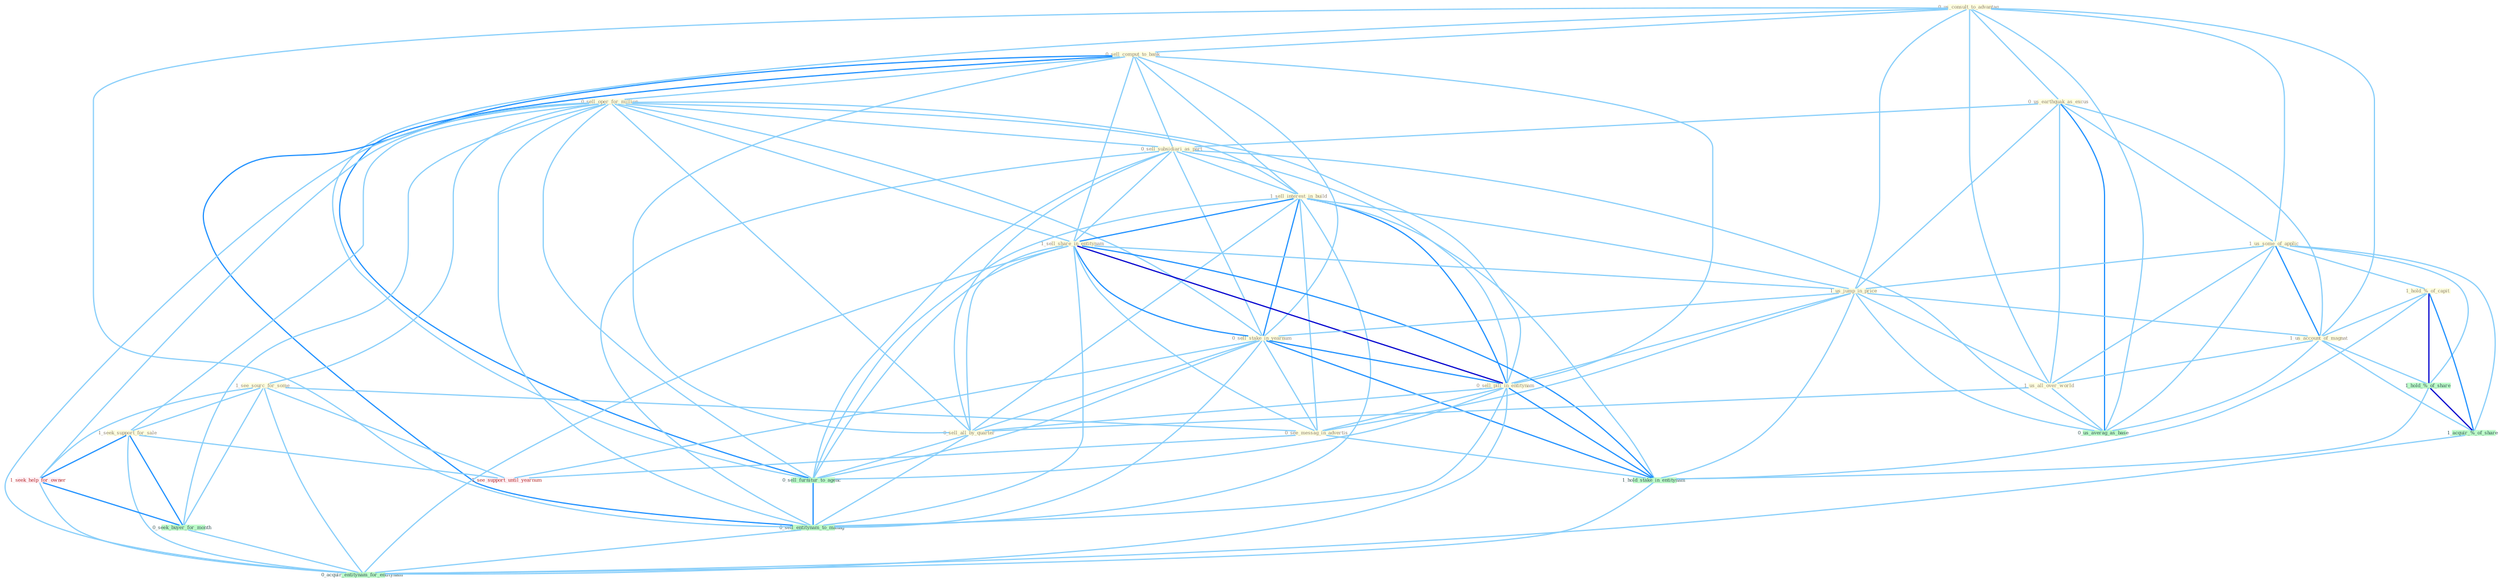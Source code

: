 Graph G{ 
    node
    [shape=polygon,style=filled,width=.5,height=.06,color="#BDFCC9",fixedsize=true,fontsize=4,
    fontcolor="#2f4f4f"];
    {node
    [color="#ffffe0", fontcolor="#8b7d6b"] "0_us_consult_to_advantag " "0_sell_comput_to_bank " "0_sell_oper_for_million " "0_us_earthquak_as_excus " "1_us_some_of_applic " "1_hold_%_of_capit " "0_sell_subsidiari_as_part " "1_see_sourc_for_some " "1_sell_interest_in_build " "1_sell_share_in_entitynam " "1_seek_support_for_sale " "1_us_jump_in_price " "1_us_account_of_magnat " "0_sell_stake_in_yearnum " "1_us_all_over_world " "0_sell_pill_in_entitynam " "0_sell_all_by_quarter " "0_see_messag_in_advertis "}
{node [color="#fff0f5", fontcolor="#b22222"] "1_seek_help_for_owner " "1_see_support_until_yearnum "}
edge [color="#B0E2FF"];

	"0_us_consult_to_advantag " -- "0_sell_comput_to_bank " [w="1", color="#87cefa" ];
	"0_us_consult_to_advantag " -- "0_us_earthquak_as_excus " [w="1", color="#87cefa" ];
	"0_us_consult_to_advantag " -- "1_us_some_of_applic " [w="1", color="#87cefa" ];
	"0_us_consult_to_advantag " -- "1_us_jump_in_price " [w="1", color="#87cefa" ];
	"0_us_consult_to_advantag " -- "1_us_account_of_magnat " [w="1", color="#87cefa" ];
	"0_us_consult_to_advantag " -- "1_us_all_over_world " [w="1", color="#87cefa" ];
	"0_us_consult_to_advantag " -- "0_sell_furnitur_to_agenc " [w="1", color="#87cefa" ];
	"0_us_consult_to_advantag " -- "0_us_averag_as_base " [w="1", color="#87cefa" ];
	"0_us_consult_to_advantag " -- "0_sell_entitynam_to_manag " [w="1", color="#87cefa" ];
	"0_sell_comput_to_bank " -- "0_sell_oper_for_million " [w="1", color="#87cefa" ];
	"0_sell_comput_to_bank " -- "0_sell_subsidiari_as_part " [w="1", color="#87cefa" ];
	"0_sell_comput_to_bank " -- "1_sell_interest_in_build " [w="1", color="#87cefa" ];
	"0_sell_comput_to_bank " -- "1_sell_share_in_entitynam " [w="1", color="#87cefa" ];
	"0_sell_comput_to_bank " -- "0_sell_stake_in_yearnum " [w="1", color="#87cefa" ];
	"0_sell_comput_to_bank " -- "0_sell_pill_in_entitynam " [w="1", color="#87cefa" ];
	"0_sell_comput_to_bank " -- "0_sell_all_by_quarter " [w="1", color="#87cefa" ];
	"0_sell_comput_to_bank " -- "0_sell_furnitur_to_agenc " [w="2", color="#1e90ff" , len=0.8];
	"0_sell_comput_to_bank " -- "0_sell_entitynam_to_manag " [w="2", color="#1e90ff" , len=0.8];
	"0_sell_oper_for_million " -- "0_sell_subsidiari_as_part " [w="1", color="#87cefa" ];
	"0_sell_oper_for_million " -- "1_see_sourc_for_some " [w="1", color="#87cefa" ];
	"0_sell_oper_for_million " -- "1_sell_interest_in_build " [w="1", color="#87cefa" ];
	"0_sell_oper_for_million " -- "1_sell_share_in_entitynam " [w="1", color="#87cefa" ];
	"0_sell_oper_for_million " -- "1_seek_support_for_sale " [w="1", color="#87cefa" ];
	"0_sell_oper_for_million " -- "0_sell_stake_in_yearnum " [w="1", color="#87cefa" ];
	"0_sell_oper_for_million " -- "0_sell_pill_in_entitynam " [w="1", color="#87cefa" ];
	"0_sell_oper_for_million " -- "0_sell_all_by_quarter " [w="1", color="#87cefa" ];
	"0_sell_oper_for_million " -- "1_seek_help_for_owner " [w="1", color="#87cefa" ];
	"0_sell_oper_for_million " -- "0_seek_buyer_for_month " [w="1", color="#87cefa" ];
	"0_sell_oper_for_million " -- "0_sell_furnitur_to_agenc " [w="1", color="#87cefa" ];
	"0_sell_oper_for_million " -- "0_sell_entitynam_to_manag " [w="1", color="#87cefa" ];
	"0_sell_oper_for_million " -- "0_acquir_entitynam_for_entitynam " [w="1", color="#87cefa" ];
	"0_us_earthquak_as_excus " -- "1_us_some_of_applic " [w="1", color="#87cefa" ];
	"0_us_earthquak_as_excus " -- "0_sell_subsidiari_as_part " [w="1", color="#87cefa" ];
	"0_us_earthquak_as_excus " -- "1_us_jump_in_price " [w="1", color="#87cefa" ];
	"0_us_earthquak_as_excus " -- "1_us_account_of_magnat " [w="1", color="#87cefa" ];
	"0_us_earthquak_as_excus " -- "1_us_all_over_world " [w="1", color="#87cefa" ];
	"0_us_earthquak_as_excus " -- "0_us_averag_as_base " [w="2", color="#1e90ff" , len=0.8];
	"1_us_some_of_applic " -- "1_hold_%_of_capit " [w="1", color="#87cefa" ];
	"1_us_some_of_applic " -- "1_us_jump_in_price " [w="1", color="#87cefa" ];
	"1_us_some_of_applic " -- "1_us_account_of_magnat " [w="2", color="#1e90ff" , len=0.8];
	"1_us_some_of_applic " -- "1_us_all_over_world " [w="1", color="#87cefa" ];
	"1_us_some_of_applic " -- "1_hold_%_of_share " [w="1", color="#87cefa" ];
	"1_us_some_of_applic " -- "1_acquir_%_of_share " [w="1", color="#87cefa" ];
	"1_us_some_of_applic " -- "0_us_averag_as_base " [w="1", color="#87cefa" ];
	"1_hold_%_of_capit " -- "1_us_account_of_magnat " [w="1", color="#87cefa" ];
	"1_hold_%_of_capit " -- "1_hold_%_of_share " [w="3", color="#0000cd" , len=0.6];
	"1_hold_%_of_capit " -- "1_hold_stake_in_entitynam " [w="1", color="#87cefa" ];
	"1_hold_%_of_capit " -- "1_acquir_%_of_share " [w="2", color="#1e90ff" , len=0.8];
	"0_sell_subsidiari_as_part " -- "1_sell_interest_in_build " [w="1", color="#87cefa" ];
	"0_sell_subsidiari_as_part " -- "1_sell_share_in_entitynam " [w="1", color="#87cefa" ];
	"0_sell_subsidiari_as_part " -- "0_sell_stake_in_yearnum " [w="1", color="#87cefa" ];
	"0_sell_subsidiari_as_part " -- "0_sell_pill_in_entitynam " [w="1", color="#87cefa" ];
	"0_sell_subsidiari_as_part " -- "0_sell_all_by_quarter " [w="1", color="#87cefa" ];
	"0_sell_subsidiari_as_part " -- "0_sell_furnitur_to_agenc " [w="1", color="#87cefa" ];
	"0_sell_subsidiari_as_part " -- "0_us_averag_as_base " [w="1", color="#87cefa" ];
	"0_sell_subsidiari_as_part " -- "0_sell_entitynam_to_manag " [w="1", color="#87cefa" ];
	"1_see_sourc_for_some " -- "1_seek_support_for_sale " [w="1", color="#87cefa" ];
	"1_see_sourc_for_some " -- "0_see_messag_in_advertis " [w="1", color="#87cefa" ];
	"1_see_sourc_for_some " -- "1_seek_help_for_owner " [w="1", color="#87cefa" ];
	"1_see_sourc_for_some " -- "0_seek_buyer_for_month " [w="1", color="#87cefa" ];
	"1_see_sourc_for_some " -- "1_see_support_until_yearnum " [w="1", color="#87cefa" ];
	"1_see_sourc_for_some " -- "0_acquir_entitynam_for_entitynam " [w="1", color="#87cefa" ];
	"1_sell_interest_in_build " -- "1_sell_share_in_entitynam " [w="2", color="#1e90ff" , len=0.8];
	"1_sell_interest_in_build " -- "1_us_jump_in_price " [w="1", color="#87cefa" ];
	"1_sell_interest_in_build " -- "0_sell_stake_in_yearnum " [w="2", color="#1e90ff" , len=0.8];
	"1_sell_interest_in_build " -- "0_sell_pill_in_entitynam " [w="2", color="#1e90ff" , len=0.8];
	"1_sell_interest_in_build " -- "0_sell_all_by_quarter " [w="1", color="#87cefa" ];
	"1_sell_interest_in_build " -- "0_see_messag_in_advertis " [w="1", color="#87cefa" ];
	"1_sell_interest_in_build " -- "1_hold_stake_in_entitynam " [w="1", color="#87cefa" ];
	"1_sell_interest_in_build " -- "0_sell_furnitur_to_agenc " [w="1", color="#87cefa" ];
	"1_sell_interest_in_build " -- "0_sell_entitynam_to_manag " [w="1", color="#87cefa" ];
	"1_sell_share_in_entitynam " -- "1_us_jump_in_price " [w="1", color="#87cefa" ];
	"1_sell_share_in_entitynam " -- "0_sell_stake_in_yearnum " [w="2", color="#1e90ff" , len=0.8];
	"1_sell_share_in_entitynam " -- "0_sell_pill_in_entitynam " [w="3", color="#0000cd" , len=0.6];
	"1_sell_share_in_entitynam " -- "0_sell_all_by_quarter " [w="1", color="#87cefa" ];
	"1_sell_share_in_entitynam " -- "0_see_messag_in_advertis " [w="1", color="#87cefa" ];
	"1_sell_share_in_entitynam " -- "1_hold_stake_in_entitynam " [w="2", color="#1e90ff" , len=0.8];
	"1_sell_share_in_entitynam " -- "0_sell_furnitur_to_agenc " [w="1", color="#87cefa" ];
	"1_sell_share_in_entitynam " -- "0_sell_entitynam_to_manag " [w="1", color="#87cefa" ];
	"1_sell_share_in_entitynam " -- "0_acquir_entitynam_for_entitynam " [w="1", color="#87cefa" ];
	"1_seek_support_for_sale " -- "1_seek_help_for_owner " [w="2", color="#1e90ff" , len=0.8];
	"1_seek_support_for_sale " -- "0_seek_buyer_for_month " [w="2", color="#1e90ff" , len=0.8];
	"1_seek_support_for_sale " -- "1_see_support_until_yearnum " [w="1", color="#87cefa" ];
	"1_seek_support_for_sale " -- "0_acquir_entitynam_for_entitynam " [w="1", color="#87cefa" ];
	"1_us_jump_in_price " -- "1_us_account_of_magnat " [w="1", color="#87cefa" ];
	"1_us_jump_in_price " -- "0_sell_stake_in_yearnum " [w="1", color="#87cefa" ];
	"1_us_jump_in_price " -- "1_us_all_over_world " [w="1", color="#87cefa" ];
	"1_us_jump_in_price " -- "0_sell_pill_in_entitynam " [w="1", color="#87cefa" ];
	"1_us_jump_in_price " -- "0_see_messag_in_advertis " [w="1", color="#87cefa" ];
	"1_us_jump_in_price " -- "1_hold_stake_in_entitynam " [w="1", color="#87cefa" ];
	"1_us_jump_in_price " -- "0_us_averag_as_base " [w="1", color="#87cefa" ];
	"1_us_account_of_magnat " -- "1_us_all_over_world " [w="1", color="#87cefa" ];
	"1_us_account_of_magnat " -- "1_hold_%_of_share " [w="1", color="#87cefa" ];
	"1_us_account_of_magnat " -- "1_acquir_%_of_share " [w="1", color="#87cefa" ];
	"1_us_account_of_magnat " -- "0_us_averag_as_base " [w="1", color="#87cefa" ];
	"0_sell_stake_in_yearnum " -- "0_sell_pill_in_entitynam " [w="2", color="#1e90ff" , len=0.8];
	"0_sell_stake_in_yearnum " -- "0_sell_all_by_quarter " [w="1", color="#87cefa" ];
	"0_sell_stake_in_yearnum " -- "0_see_messag_in_advertis " [w="1", color="#87cefa" ];
	"0_sell_stake_in_yearnum " -- "1_hold_stake_in_entitynam " [w="2", color="#1e90ff" , len=0.8];
	"0_sell_stake_in_yearnum " -- "1_see_support_until_yearnum " [w="1", color="#87cefa" ];
	"0_sell_stake_in_yearnum " -- "0_sell_furnitur_to_agenc " [w="1", color="#87cefa" ];
	"0_sell_stake_in_yearnum " -- "0_sell_entitynam_to_manag " [w="1", color="#87cefa" ];
	"1_us_all_over_world " -- "0_sell_all_by_quarter " [w="1", color="#87cefa" ];
	"1_us_all_over_world " -- "0_us_averag_as_base " [w="1", color="#87cefa" ];
	"0_sell_pill_in_entitynam " -- "0_sell_all_by_quarter " [w="1", color="#87cefa" ];
	"0_sell_pill_in_entitynam " -- "0_see_messag_in_advertis " [w="1", color="#87cefa" ];
	"0_sell_pill_in_entitynam " -- "1_hold_stake_in_entitynam " [w="2", color="#1e90ff" , len=0.8];
	"0_sell_pill_in_entitynam " -- "0_sell_furnitur_to_agenc " [w="1", color="#87cefa" ];
	"0_sell_pill_in_entitynam " -- "0_sell_entitynam_to_manag " [w="1", color="#87cefa" ];
	"0_sell_pill_in_entitynam " -- "0_acquir_entitynam_for_entitynam " [w="1", color="#87cefa" ];
	"0_sell_all_by_quarter " -- "0_sell_furnitur_to_agenc " [w="1", color="#87cefa" ];
	"0_sell_all_by_quarter " -- "0_sell_entitynam_to_manag " [w="1", color="#87cefa" ];
	"0_see_messag_in_advertis " -- "1_hold_stake_in_entitynam " [w="1", color="#87cefa" ];
	"0_see_messag_in_advertis " -- "1_see_support_until_yearnum " [w="1", color="#87cefa" ];
	"1_hold_%_of_share " -- "1_hold_stake_in_entitynam " [w="1", color="#87cefa" ];
	"1_hold_%_of_share " -- "1_acquir_%_of_share " [w="3", color="#0000cd" , len=0.6];
	"1_hold_stake_in_entitynam " -- "0_acquir_entitynam_for_entitynam " [w="1", color="#87cefa" ];
	"1_seek_help_for_owner " -- "0_seek_buyer_for_month " [w="2", color="#1e90ff" , len=0.8];
	"1_seek_help_for_owner " -- "0_acquir_entitynam_for_entitynam " [w="1", color="#87cefa" ];
	"0_seek_buyer_for_month " -- "0_acquir_entitynam_for_entitynam " [w="1", color="#87cefa" ];
	"1_acquir_%_of_share " -- "0_acquir_entitynam_for_entitynam " [w="1", color="#87cefa" ];
	"0_sell_furnitur_to_agenc " -- "0_sell_entitynam_to_manag " [w="2", color="#1e90ff" , len=0.8];
	"0_sell_entitynam_to_manag " -- "0_acquir_entitynam_for_entitynam " [w="1", color="#87cefa" ];
}